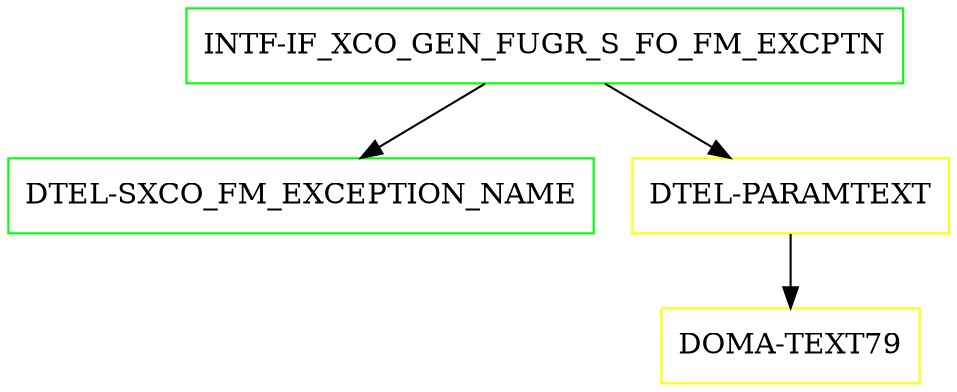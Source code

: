 digraph G {
  "INTF-IF_XCO_GEN_FUGR_S_FO_FM_EXCPTN" [shape=box,color=green];
  "DTEL-SXCO_FM_EXCEPTION_NAME" [shape=box,color=green,URL="./DTEL_SXCO_FM_EXCEPTION_NAME.html"];
  "DTEL-PARAMTEXT" [shape=box,color=yellow,URL="./DTEL_PARAMTEXT.html"];
  "DOMA-TEXT79" [shape=box,color=yellow,URL="./DOMA_TEXT79.html"];
  "INTF-IF_XCO_GEN_FUGR_S_FO_FM_EXCPTN" -> "DTEL-PARAMTEXT";
  "INTF-IF_XCO_GEN_FUGR_S_FO_FM_EXCPTN" -> "DTEL-SXCO_FM_EXCEPTION_NAME";
  "DTEL-PARAMTEXT" -> "DOMA-TEXT79";
}

